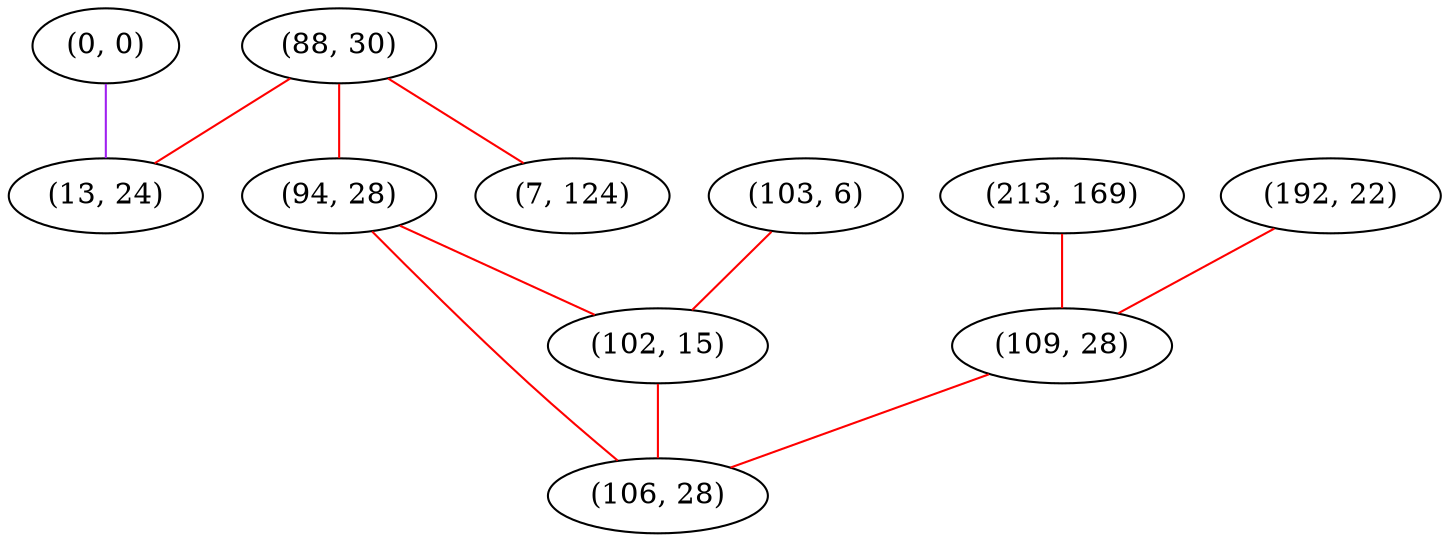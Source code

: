 graph "" {
"(88, 30)";
"(0, 0)";
"(13, 24)";
"(213, 169)";
"(103, 6)";
"(192, 22)";
"(94, 28)";
"(109, 28)";
"(7, 124)";
"(102, 15)";
"(106, 28)";
"(88, 30)" -- "(7, 124)"  [color=red, key=0, weight=1];
"(88, 30)" -- "(94, 28)"  [color=red, key=0, weight=1];
"(88, 30)" -- "(13, 24)"  [color=red, key=0, weight=1];
"(0, 0)" -- "(13, 24)"  [color=purple, key=0, weight=4];
"(213, 169)" -- "(109, 28)"  [color=red, key=0, weight=1];
"(103, 6)" -- "(102, 15)"  [color=red, key=0, weight=1];
"(192, 22)" -- "(109, 28)"  [color=red, key=0, weight=1];
"(94, 28)" -- "(102, 15)"  [color=red, key=0, weight=1];
"(94, 28)" -- "(106, 28)"  [color=red, key=0, weight=1];
"(109, 28)" -- "(106, 28)"  [color=red, key=0, weight=1];
"(102, 15)" -- "(106, 28)"  [color=red, key=0, weight=1];
}
